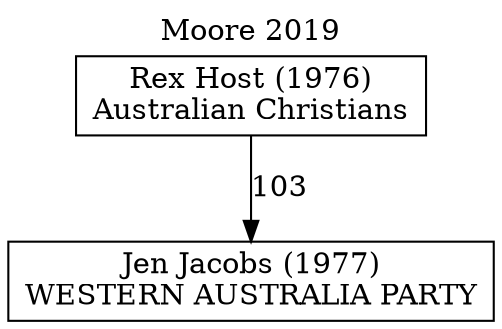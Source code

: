// House preference flow
digraph "Jen Jacobs (1977)_Moore_2019" {
	graph [label="Moore 2019" labelloc=t mclimit=10]
	node [shape=box]
	"Jen Jacobs (1977)" [label="Jen Jacobs (1977)
WESTERN AUSTRALIA PARTY"]
	"Rex Host (1976)" [label="Rex Host (1976)
Australian Christians"]
	"Rex Host (1976)" -> "Jen Jacobs (1977)" [label=103]
}
